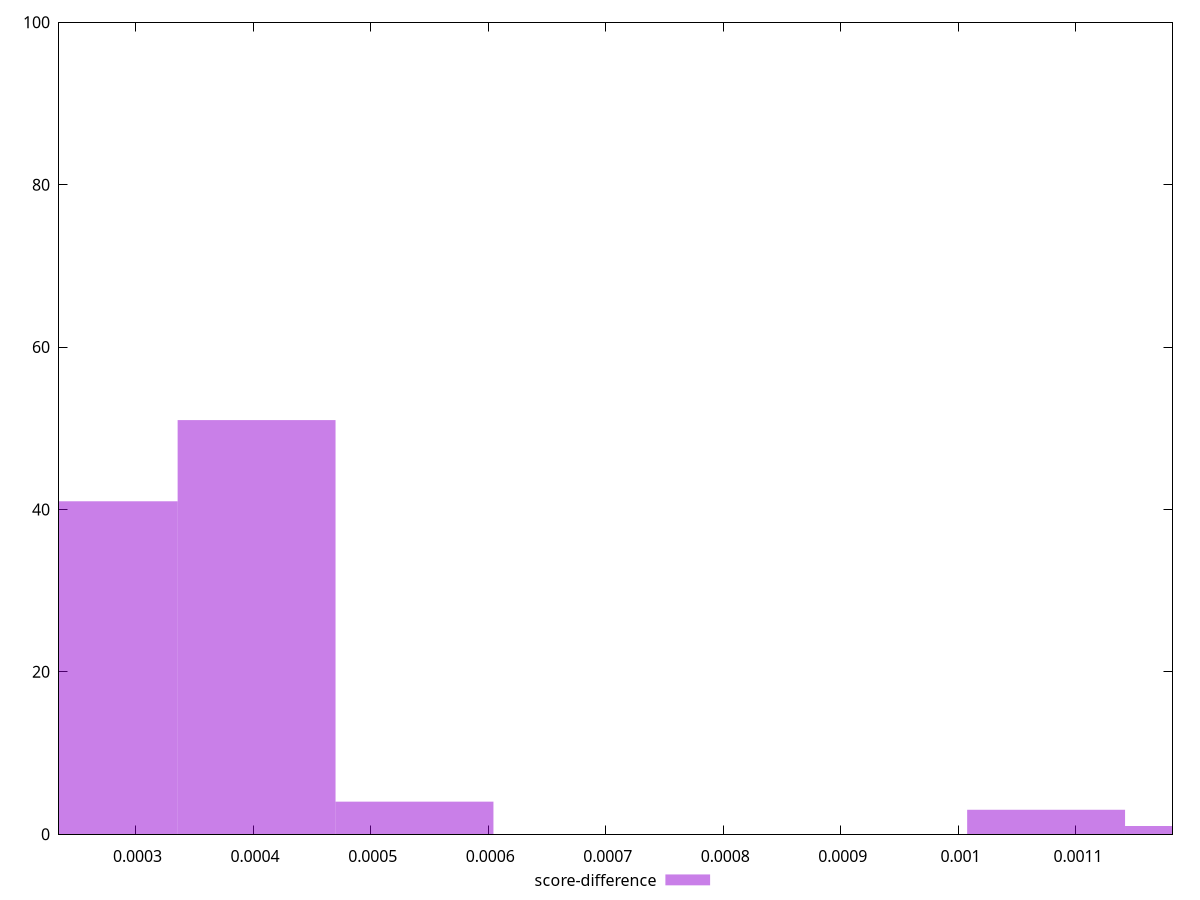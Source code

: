 reset

$scoreDifference <<EOF
0.0004029716131885195 51
0.0005372954842513593 4
0.00026864774212567965 41
0.0010745909685027186 3
0.0012089148395655585 1
EOF

set key outside below
set boxwidth 0.00013432387106283983
set xrange [0.00023490155422734027:0.0011821061475663086]
set yrange [0:100]
set trange [0:100]
set style fill transparent solid 0.5 noborder
set terminal svg size 640, 490 enhanced background rgb 'white'
set output "reprap/first-contentful-paint/samples/pages+cached+noexternal+nojs/score-difference/histogram.svg"

plot $scoreDifference title "score-difference" with boxes

reset
